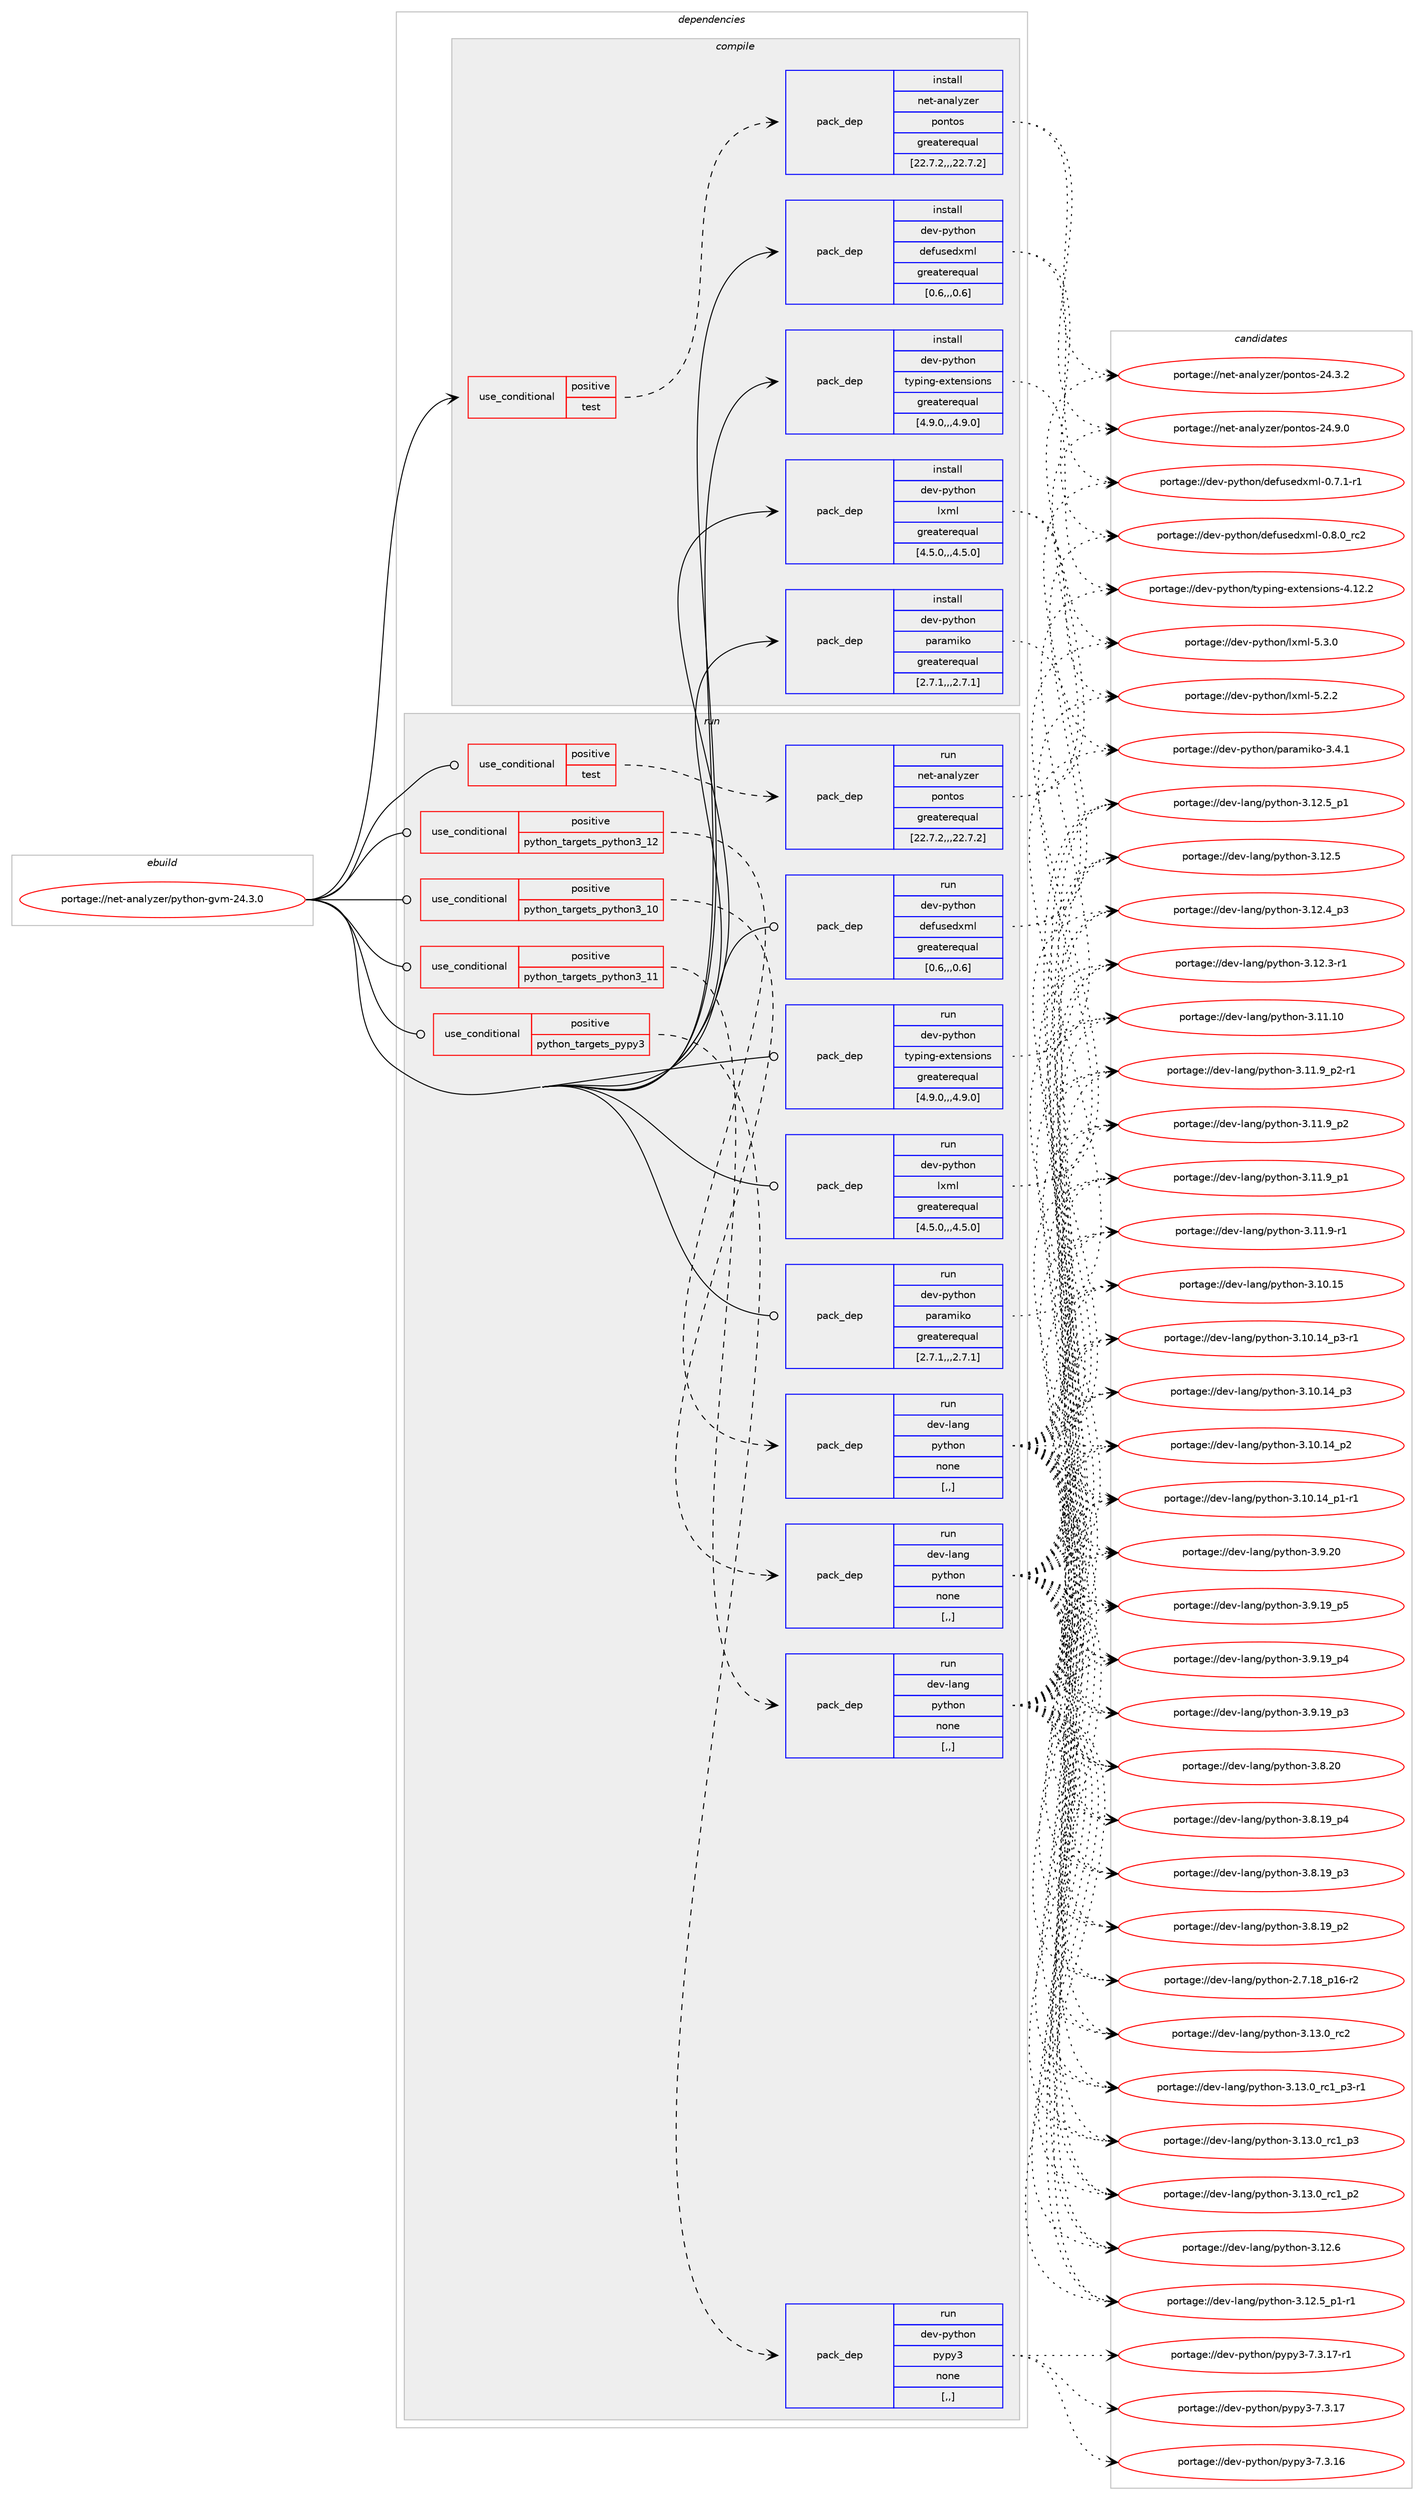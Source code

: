 digraph prolog {

# *************
# Graph options
# *************

newrank=true;
concentrate=true;
compound=true;
graph [rankdir=LR,fontname=Helvetica,fontsize=10,ranksep=1.5];#, ranksep=2.5, nodesep=0.2];
edge  [arrowhead=vee];
node  [fontname=Helvetica,fontsize=10];

# **********
# The ebuild
# **********

subgraph cluster_leftcol {
color=gray;
label=<<i>ebuild</i>>;
id [label="portage://net-analyzer/python-gvm-24.3.0", color=red, width=4, href="../net-analyzer/python-gvm-24.3.0.svg"];
}

# ****************
# The dependencies
# ****************

subgraph cluster_midcol {
color=gray;
label=<<i>dependencies</i>>;
subgraph cluster_compile {
fillcolor="#eeeeee";
style=filled;
label=<<i>compile</i>>;
subgraph cond222349 {
dependency853306 [label=<<TABLE BORDER="0" CELLBORDER="1" CELLSPACING="0" CELLPADDING="4"><TR><TD ROWSPAN="3" CELLPADDING="10">use_conditional</TD></TR><TR><TD>positive</TD></TR><TR><TD>test</TD></TR></TABLE>>, shape=none, color=red];
subgraph pack624604 {
dependency853307 [label=<<TABLE BORDER="0" CELLBORDER="1" CELLSPACING="0" CELLPADDING="4" WIDTH="220"><TR><TD ROWSPAN="6" CELLPADDING="30">pack_dep</TD></TR><TR><TD WIDTH="110">install</TD></TR><TR><TD>net-analyzer</TD></TR><TR><TD>pontos</TD></TR><TR><TD>greaterequal</TD></TR><TR><TD>[22.7.2,,,22.7.2]</TD></TR></TABLE>>, shape=none, color=blue];
}
dependency853306:e -> dependency853307:w [weight=20,style="dashed",arrowhead="vee"];
}
id:e -> dependency853306:w [weight=20,style="solid",arrowhead="vee"];
subgraph pack624605 {
dependency853308 [label=<<TABLE BORDER="0" CELLBORDER="1" CELLSPACING="0" CELLPADDING="4" WIDTH="220"><TR><TD ROWSPAN="6" CELLPADDING="30">pack_dep</TD></TR><TR><TD WIDTH="110">install</TD></TR><TR><TD>dev-python</TD></TR><TR><TD>defusedxml</TD></TR><TR><TD>greaterequal</TD></TR><TR><TD>[0.6,,,0.6]</TD></TR></TABLE>>, shape=none, color=blue];
}
id:e -> dependency853308:w [weight=20,style="solid",arrowhead="vee"];
subgraph pack624606 {
dependency853309 [label=<<TABLE BORDER="0" CELLBORDER="1" CELLSPACING="0" CELLPADDING="4" WIDTH="220"><TR><TD ROWSPAN="6" CELLPADDING="30">pack_dep</TD></TR><TR><TD WIDTH="110">install</TD></TR><TR><TD>dev-python</TD></TR><TR><TD>lxml</TD></TR><TR><TD>greaterequal</TD></TR><TR><TD>[4.5.0,,,4.5.0]</TD></TR></TABLE>>, shape=none, color=blue];
}
id:e -> dependency853309:w [weight=20,style="solid",arrowhead="vee"];
subgraph pack624607 {
dependency853310 [label=<<TABLE BORDER="0" CELLBORDER="1" CELLSPACING="0" CELLPADDING="4" WIDTH="220"><TR><TD ROWSPAN="6" CELLPADDING="30">pack_dep</TD></TR><TR><TD WIDTH="110">install</TD></TR><TR><TD>dev-python</TD></TR><TR><TD>paramiko</TD></TR><TR><TD>greaterequal</TD></TR><TR><TD>[2.7.1,,,2.7.1]</TD></TR></TABLE>>, shape=none, color=blue];
}
id:e -> dependency853310:w [weight=20,style="solid",arrowhead="vee"];
subgraph pack624608 {
dependency853311 [label=<<TABLE BORDER="0" CELLBORDER="1" CELLSPACING="0" CELLPADDING="4" WIDTH="220"><TR><TD ROWSPAN="6" CELLPADDING="30">pack_dep</TD></TR><TR><TD WIDTH="110">install</TD></TR><TR><TD>dev-python</TD></TR><TR><TD>typing-extensions</TD></TR><TR><TD>greaterequal</TD></TR><TR><TD>[4.9.0,,,4.9.0]</TD></TR></TABLE>>, shape=none, color=blue];
}
id:e -> dependency853311:w [weight=20,style="solid",arrowhead="vee"];
}
subgraph cluster_compileandrun {
fillcolor="#eeeeee";
style=filled;
label=<<i>compile and run</i>>;
}
subgraph cluster_run {
fillcolor="#eeeeee";
style=filled;
label=<<i>run</i>>;
subgraph cond222350 {
dependency853312 [label=<<TABLE BORDER="0" CELLBORDER="1" CELLSPACING="0" CELLPADDING="4"><TR><TD ROWSPAN="3" CELLPADDING="10">use_conditional</TD></TR><TR><TD>positive</TD></TR><TR><TD>python_targets_pypy3</TD></TR></TABLE>>, shape=none, color=red];
subgraph pack624609 {
dependency853313 [label=<<TABLE BORDER="0" CELLBORDER="1" CELLSPACING="0" CELLPADDING="4" WIDTH="220"><TR><TD ROWSPAN="6" CELLPADDING="30">pack_dep</TD></TR><TR><TD WIDTH="110">run</TD></TR><TR><TD>dev-python</TD></TR><TR><TD>pypy3</TD></TR><TR><TD>none</TD></TR><TR><TD>[,,]</TD></TR></TABLE>>, shape=none, color=blue];
}
dependency853312:e -> dependency853313:w [weight=20,style="dashed",arrowhead="vee"];
}
id:e -> dependency853312:w [weight=20,style="solid",arrowhead="odot"];
subgraph cond222351 {
dependency853314 [label=<<TABLE BORDER="0" CELLBORDER="1" CELLSPACING="0" CELLPADDING="4"><TR><TD ROWSPAN="3" CELLPADDING="10">use_conditional</TD></TR><TR><TD>positive</TD></TR><TR><TD>python_targets_python3_10</TD></TR></TABLE>>, shape=none, color=red];
subgraph pack624610 {
dependency853315 [label=<<TABLE BORDER="0" CELLBORDER="1" CELLSPACING="0" CELLPADDING="4" WIDTH="220"><TR><TD ROWSPAN="6" CELLPADDING="30">pack_dep</TD></TR><TR><TD WIDTH="110">run</TD></TR><TR><TD>dev-lang</TD></TR><TR><TD>python</TD></TR><TR><TD>none</TD></TR><TR><TD>[,,]</TD></TR></TABLE>>, shape=none, color=blue];
}
dependency853314:e -> dependency853315:w [weight=20,style="dashed",arrowhead="vee"];
}
id:e -> dependency853314:w [weight=20,style="solid",arrowhead="odot"];
subgraph cond222352 {
dependency853316 [label=<<TABLE BORDER="0" CELLBORDER="1" CELLSPACING="0" CELLPADDING="4"><TR><TD ROWSPAN="3" CELLPADDING="10">use_conditional</TD></TR><TR><TD>positive</TD></TR><TR><TD>python_targets_python3_11</TD></TR></TABLE>>, shape=none, color=red];
subgraph pack624611 {
dependency853317 [label=<<TABLE BORDER="0" CELLBORDER="1" CELLSPACING="0" CELLPADDING="4" WIDTH="220"><TR><TD ROWSPAN="6" CELLPADDING="30">pack_dep</TD></TR><TR><TD WIDTH="110">run</TD></TR><TR><TD>dev-lang</TD></TR><TR><TD>python</TD></TR><TR><TD>none</TD></TR><TR><TD>[,,]</TD></TR></TABLE>>, shape=none, color=blue];
}
dependency853316:e -> dependency853317:w [weight=20,style="dashed",arrowhead="vee"];
}
id:e -> dependency853316:w [weight=20,style="solid",arrowhead="odot"];
subgraph cond222353 {
dependency853318 [label=<<TABLE BORDER="0" CELLBORDER="1" CELLSPACING="0" CELLPADDING="4"><TR><TD ROWSPAN="3" CELLPADDING="10">use_conditional</TD></TR><TR><TD>positive</TD></TR><TR><TD>python_targets_python3_12</TD></TR></TABLE>>, shape=none, color=red];
subgraph pack624612 {
dependency853319 [label=<<TABLE BORDER="0" CELLBORDER="1" CELLSPACING="0" CELLPADDING="4" WIDTH="220"><TR><TD ROWSPAN="6" CELLPADDING="30">pack_dep</TD></TR><TR><TD WIDTH="110">run</TD></TR><TR><TD>dev-lang</TD></TR><TR><TD>python</TD></TR><TR><TD>none</TD></TR><TR><TD>[,,]</TD></TR></TABLE>>, shape=none, color=blue];
}
dependency853318:e -> dependency853319:w [weight=20,style="dashed",arrowhead="vee"];
}
id:e -> dependency853318:w [weight=20,style="solid",arrowhead="odot"];
subgraph cond222354 {
dependency853320 [label=<<TABLE BORDER="0" CELLBORDER="1" CELLSPACING="0" CELLPADDING="4"><TR><TD ROWSPAN="3" CELLPADDING="10">use_conditional</TD></TR><TR><TD>positive</TD></TR><TR><TD>test</TD></TR></TABLE>>, shape=none, color=red];
subgraph pack624613 {
dependency853321 [label=<<TABLE BORDER="0" CELLBORDER="1" CELLSPACING="0" CELLPADDING="4" WIDTH="220"><TR><TD ROWSPAN="6" CELLPADDING="30">pack_dep</TD></TR><TR><TD WIDTH="110">run</TD></TR><TR><TD>net-analyzer</TD></TR><TR><TD>pontos</TD></TR><TR><TD>greaterequal</TD></TR><TR><TD>[22.7.2,,,22.7.2]</TD></TR></TABLE>>, shape=none, color=blue];
}
dependency853320:e -> dependency853321:w [weight=20,style="dashed",arrowhead="vee"];
}
id:e -> dependency853320:w [weight=20,style="solid",arrowhead="odot"];
subgraph pack624614 {
dependency853322 [label=<<TABLE BORDER="0" CELLBORDER="1" CELLSPACING="0" CELLPADDING="4" WIDTH="220"><TR><TD ROWSPAN="6" CELLPADDING="30">pack_dep</TD></TR><TR><TD WIDTH="110">run</TD></TR><TR><TD>dev-python</TD></TR><TR><TD>defusedxml</TD></TR><TR><TD>greaterequal</TD></TR><TR><TD>[0.6,,,0.6]</TD></TR></TABLE>>, shape=none, color=blue];
}
id:e -> dependency853322:w [weight=20,style="solid",arrowhead="odot"];
subgraph pack624615 {
dependency853323 [label=<<TABLE BORDER="0" CELLBORDER="1" CELLSPACING="0" CELLPADDING="4" WIDTH="220"><TR><TD ROWSPAN="6" CELLPADDING="30">pack_dep</TD></TR><TR><TD WIDTH="110">run</TD></TR><TR><TD>dev-python</TD></TR><TR><TD>lxml</TD></TR><TR><TD>greaterequal</TD></TR><TR><TD>[4.5.0,,,4.5.0]</TD></TR></TABLE>>, shape=none, color=blue];
}
id:e -> dependency853323:w [weight=20,style="solid",arrowhead="odot"];
subgraph pack624616 {
dependency853324 [label=<<TABLE BORDER="0" CELLBORDER="1" CELLSPACING="0" CELLPADDING="4" WIDTH="220"><TR><TD ROWSPAN="6" CELLPADDING="30">pack_dep</TD></TR><TR><TD WIDTH="110">run</TD></TR><TR><TD>dev-python</TD></TR><TR><TD>paramiko</TD></TR><TR><TD>greaterequal</TD></TR><TR><TD>[2.7.1,,,2.7.1]</TD></TR></TABLE>>, shape=none, color=blue];
}
id:e -> dependency853324:w [weight=20,style="solid",arrowhead="odot"];
subgraph pack624617 {
dependency853325 [label=<<TABLE BORDER="0" CELLBORDER="1" CELLSPACING="0" CELLPADDING="4" WIDTH="220"><TR><TD ROWSPAN="6" CELLPADDING="30">pack_dep</TD></TR><TR><TD WIDTH="110">run</TD></TR><TR><TD>dev-python</TD></TR><TR><TD>typing-extensions</TD></TR><TR><TD>greaterequal</TD></TR><TR><TD>[4.9.0,,,4.9.0]</TD></TR></TABLE>>, shape=none, color=blue];
}
id:e -> dependency853325:w [weight=20,style="solid",arrowhead="odot"];
}
}

# **************
# The candidates
# **************

subgraph cluster_choices {
rank=same;
color=gray;
label=<<i>candidates</i>>;

subgraph choice624604 {
color=black;
nodesep=1;
choice1101011164597110971081211221011144711211111011611111545505246574648 [label="portage://net-analyzer/pontos-24.9.0", color=red, width=4,href="../net-analyzer/pontos-24.9.0.svg"];
choice1101011164597110971081211221011144711211111011611111545505246514650 [label="portage://net-analyzer/pontos-24.3.2", color=red, width=4,href="../net-analyzer/pontos-24.3.2.svg"];
dependency853307:e -> choice1101011164597110971081211221011144711211111011611111545505246574648:w [style=dotted,weight="100"];
dependency853307:e -> choice1101011164597110971081211221011144711211111011611111545505246514650:w [style=dotted,weight="100"];
}
subgraph choice624605 {
color=black;
nodesep=1;
choice1001011184511212111610411111047100101102117115101100120109108454846564648951149950 [label="portage://dev-python/defusedxml-0.8.0_rc2", color=red, width=4,href="../dev-python/defusedxml-0.8.0_rc2.svg"];
choice10010111845112121116104111110471001011021171151011001201091084548465546494511449 [label="portage://dev-python/defusedxml-0.7.1-r1", color=red, width=4,href="../dev-python/defusedxml-0.7.1-r1.svg"];
dependency853308:e -> choice1001011184511212111610411111047100101102117115101100120109108454846564648951149950:w [style=dotted,weight="100"];
dependency853308:e -> choice10010111845112121116104111110471001011021171151011001201091084548465546494511449:w [style=dotted,weight="100"];
}
subgraph choice624606 {
color=black;
nodesep=1;
choice1001011184511212111610411111047108120109108455346514648 [label="portage://dev-python/lxml-5.3.0", color=red, width=4,href="../dev-python/lxml-5.3.0.svg"];
choice1001011184511212111610411111047108120109108455346504650 [label="portage://dev-python/lxml-5.2.2", color=red, width=4,href="../dev-python/lxml-5.2.2.svg"];
dependency853309:e -> choice1001011184511212111610411111047108120109108455346514648:w [style=dotted,weight="100"];
dependency853309:e -> choice1001011184511212111610411111047108120109108455346504650:w [style=dotted,weight="100"];
}
subgraph choice624607 {
color=black;
nodesep=1;
choice10010111845112121116104111110471129711497109105107111455146524649 [label="portage://dev-python/paramiko-3.4.1", color=red, width=4,href="../dev-python/paramiko-3.4.1.svg"];
dependency853310:e -> choice10010111845112121116104111110471129711497109105107111455146524649:w [style=dotted,weight="100"];
}
subgraph choice624608 {
color=black;
nodesep=1;
choice10010111845112121116104111110471161211121051101034510112011610111011510511111011545524649504650 [label="portage://dev-python/typing-extensions-4.12.2", color=red, width=4,href="../dev-python/typing-extensions-4.12.2.svg"];
dependency853311:e -> choice10010111845112121116104111110471161211121051101034510112011610111011510511111011545524649504650:w [style=dotted,weight="100"];
}
subgraph choice624609 {
color=black;
nodesep=1;
choice100101118451121211161041111104711212111212151455546514649554511449 [label="portage://dev-python/pypy3-7.3.17-r1", color=red, width=4,href="../dev-python/pypy3-7.3.17-r1.svg"];
choice10010111845112121116104111110471121211121215145554651464955 [label="portage://dev-python/pypy3-7.3.17", color=red, width=4,href="../dev-python/pypy3-7.3.17.svg"];
choice10010111845112121116104111110471121211121215145554651464954 [label="portage://dev-python/pypy3-7.3.16", color=red, width=4,href="../dev-python/pypy3-7.3.16.svg"];
dependency853313:e -> choice100101118451121211161041111104711212111212151455546514649554511449:w [style=dotted,weight="100"];
dependency853313:e -> choice10010111845112121116104111110471121211121215145554651464955:w [style=dotted,weight="100"];
dependency853313:e -> choice10010111845112121116104111110471121211121215145554651464954:w [style=dotted,weight="100"];
}
subgraph choice624610 {
color=black;
nodesep=1;
choice10010111845108971101034711212111610411111045514649514648951149950 [label="portage://dev-lang/python-3.13.0_rc2", color=red, width=4,href="../dev-lang/python-3.13.0_rc2.svg"];
choice1001011184510897110103471121211161041111104551464951464895114994995112514511449 [label="portage://dev-lang/python-3.13.0_rc1_p3-r1", color=red, width=4,href="../dev-lang/python-3.13.0_rc1_p3-r1.svg"];
choice100101118451089711010347112121116104111110455146495146489511499499511251 [label="portage://dev-lang/python-3.13.0_rc1_p3", color=red, width=4,href="../dev-lang/python-3.13.0_rc1_p3.svg"];
choice100101118451089711010347112121116104111110455146495146489511499499511250 [label="portage://dev-lang/python-3.13.0_rc1_p2", color=red, width=4,href="../dev-lang/python-3.13.0_rc1_p2.svg"];
choice10010111845108971101034711212111610411111045514649504654 [label="portage://dev-lang/python-3.12.6", color=red, width=4,href="../dev-lang/python-3.12.6.svg"];
choice1001011184510897110103471121211161041111104551464950465395112494511449 [label="portage://dev-lang/python-3.12.5_p1-r1", color=red, width=4,href="../dev-lang/python-3.12.5_p1-r1.svg"];
choice100101118451089711010347112121116104111110455146495046539511249 [label="portage://dev-lang/python-3.12.5_p1", color=red, width=4,href="../dev-lang/python-3.12.5_p1.svg"];
choice10010111845108971101034711212111610411111045514649504653 [label="portage://dev-lang/python-3.12.5", color=red, width=4,href="../dev-lang/python-3.12.5.svg"];
choice100101118451089711010347112121116104111110455146495046529511251 [label="portage://dev-lang/python-3.12.4_p3", color=red, width=4,href="../dev-lang/python-3.12.4_p3.svg"];
choice100101118451089711010347112121116104111110455146495046514511449 [label="portage://dev-lang/python-3.12.3-r1", color=red, width=4,href="../dev-lang/python-3.12.3-r1.svg"];
choice1001011184510897110103471121211161041111104551464949464948 [label="portage://dev-lang/python-3.11.10", color=red, width=4,href="../dev-lang/python-3.11.10.svg"];
choice1001011184510897110103471121211161041111104551464949465795112504511449 [label="portage://dev-lang/python-3.11.9_p2-r1", color=red, width=4,href="../dev-lang/python-3.11.9_p2-r1.svg"];
choice100101118451089711010347112121116104111110455146494946579511250 [label="portage://dev-lang/python-3.11.9_p2", color=red, width=4,href="../dev-lang/python-3.11.9_p2.svg"];
choice100101118451089711010347112121116104111110455146494946579511249 [label="portage://dev-lang/python-3.11.9_p1", color=red, width=4,href="../dev-lang/python-3.11.9_p1.svg"];
choice100101118451089711010347112121116104111110455146494946574511449 [label="portage://dev-lang/python-3.11.9-r1", color=red, width=4,href="../dev-lang/python-3.11.9-r1.svg"];
choice1001011184510897110103471121211161041111104551464948464953 [label="portage://dev-lang/python-3.10.15", color=red, width=4,href="../dev-lang/python-3.10.15.svg"];
choice100101118451089711010347112121116104111110455146494846495295112514511449 [label="portage://dev-lang/python-3.10.14_p3-r1", color=red, width=4,href="../dev-lang/python-3.10.14_p3-r1.svg"];
choice10010111845108971101034711212111610411111045514649484649529511251 [label="portage://dev-lang/python-3.10.14_p3", color=red, width=4,href="../dev-lang/python-3.10.14_p3.svg"];
choice10010111845108971101034711212111610411111045514649484649529511250 [label="portage://dev-lang/python-3.10.14_p2", color=red, width=4,href="../dev-lang/python-3.10.14_p2.svg"];
choice100101118451089711010347112121116104111110455146494846495295112494511449 [label="portage://dev-lang/python-3.10.14_p1-r1", color=red, width=4,href="../dev-lang/python-3.10.14_p1-r1.svg"];
choice10010111845108971101034711212111610411111045514657465048 [label="portage://dev-lang/python-3.9.20", color=red, width=4,href="../dev-lang/python-3.9.20.svg"];
choice100101118451089711010347112121116104111110455146574649579511253 [label="portage://dev-lang/python-3.9.19_p5", color=red, width=4,href="../dev-lang/python-3.9.19_p5.svg"];
choice100101118451089711010347112121116104111110455146574649579511252 [label="portage://dev-lang/python-3.9.19_p4", color=red, width=4,href="../dev-lang/python-3.9.19_p4.svg"];
choice100101118451089711010347112121116104111110455146574649579511251 [label="portage://dev-lang/python-3.9.19_p3", color=red, width=4,href="../dev-lang/python-3.9.19_p3.svg"];
choice10010111845108971101034711212111610411111045514656465048 [label="portage://dev-lang/python-3.8.20", color=red, width=4,href="../dev-lang/python-3.8.20.svg"];
choice100101118451089711010347112121116104111110455146564649579511252 [label="portage://dev-lang/python-3.8.19_p4", color=red, width=4,href="../dev-lang/python-3.8.19_p4.svg"];
choice100101118451089711010347112121116104111110455146564649579511251 [label="portage://dev-lang/python-3.8.19_p3", color=red, width=4,href="../dev-lang/python-3.8.19_p3.svg"];
choice100101118451089711010347112121116104111110455146564649579511250 [label="portage://dev-lang/python-3.8.19_p2", color=red, width=4,href="../dev-lang/python-3.8.19_p2.svg"];
choice100101118451089711010347112121116104111110455046554649569511249544511450 [label="portage://dev-lang/python-2.7.18_p16-r2", color=red, width=4,href="../dev-lang/python-2.7.18_p16-r2.svg"];
dependency853315:e -> choice10010111845108971101034711212111610411111045514649514648951149950:w [style=dotted,weight="100"];
dependency853315:e -> choice1001011184510897110103471121211161041111104551464951464895114994995112514511449:w [style=dotted,weight="100"];
dependency853315:e -> choice100101118451089711010347112121116104111110455146495146489511499499511251:w [style=dotted,weight="100"];
dependency853315:e -> choice100101118451089711010347112121116104111110455146495146489511499499511250:w [style=dotted,weight="100"];
dependency853315:e -> choice10010111845108971101034711212111610411111045514649504654:w [style=dotted,weight="100"];
dependency853315:e -> choice1001011184510897110103471121211161041111104551464950465395112494511449:w [style=dotted,weight="100"];
dependency853315:e -> choice100101118451089711010347112121116104111110455146495046539511249:w [style=dotted,weight="100"];
dependency853315:e -> choice10010111845108971101034711212111610411111045514649504653:w [style=dotted,weight="100"];
dependency853315:e -> choice100101118451089711010347112121116104111110455146495046529511251:w [style=dotted,weight="100"];
dependency853315:e -> choice100101118451089711010347112121116104111110455146495046514511449:w [style=dotted,weight="100"];
dependency853315:e -> choice1001011184510897110103471121211161041111104551464949464948:w [style=dotted,weight="100"];
dependency853315:e -> choice1001011184510897110103471121211161041111104551464949465795112504511449:w [style=dotted,weight="100"];
dependency853315:e -> choice100101118451089711010347112121116104111110455146494946579511250:w [style=dotted,weight="100"];
dependency853315:e -> choice100101118451089711010347112121116104111110455146494946579511249:w [style=dotted,weight="100"];
dependency853315:e -> choice100101118451089711010347112121116104111110455146494946574511449:w [style=dotted,weight="100"];
dependency853315:e -> choice1001011184510897110103471121211161041111104551464948464953:w [style=dotted,weight="100"];
dependency853315:e -> choice100101118451089711010347112121116104111110455146494846495295112514511449:w [style=dotted,weight="100"];
dependency853315:e -> choice10010111845108971101034711212111610411111045514649484649529511251:w [style=dotted,weight="100"];
dependency853315:e -> choice10010111845108971101034711212111610411111045514649484649529511250:w [style=dotted,weight="100"];
dependency853315:e -> choice100101118451089711010347112121116104111110455146494846495295112494511449:w [style=dotted,weight="100"];
dependency853315:e -> choice10010111845108971101034711212111610411111045514657465048:w [style=dotted,weight="100"];
dependency853315:e -> choice100101118451089711010347112121116104111110455146574649579511253:w [style=dotted,weight="100"];
dependency853315:e -> choice100101118451089711010347112121116104111110455146574649579511252:w [style=dotted,weight="100"];
dependency853315:e -> choice100101118451089711010347112121116104111110455146574649579511251:w [style=dotted,weight="100"];
dependency853315:e -> choice10010111845108971101034711212111610411111045514656465048:w [style=dotted,weight="100"];
dependency853315:e -> choice100101118451089711010347112121116104111110455146564649579511252:w [style=dotted,weight="100"];
dependency853315:e -> choice100101118451089711010347112121116104111110455146564649579511251:w [style=dotted,weight="100"];
dependency853315:e -> choice100101118451089711010347112121116104111110455146564649579511250:w [style=dotted,weight="100"];
dependency853315:e -> choice100101118451089711010347112121116104111110455046554649569511249544511450:w [style=dotted,weight="100"];
}
subgraph choice624611 {
color=black;
nodesep=1;
choice10010111845108971101034711212111610411111045514649514648951149950 [label="portage://dev-lang/python-3.13.0_rc2", color=red, width=4,href="../dev-lang/python-3.13.0_rc2.svg"];
choice1001011184510897110103471121211161041111104551464951464895114994995112514511449 [label="portage://dev-lang/python-3.13.0_rc1_p3-r1", color=red, width=4,href="../dev-lang/python-3.13.0_rc1_p3-r1.svg"];
choice100101118451089711010347112121116104111110455146495146489511499499511251 [label="portage://dev-lang/python-3.13.0_rc1_p3", color=red, width=4,href="../dev-lang/python-3.13.0_rc1_p3.svg"];
choice100101118451089711010347112121116104111110455146495146489511499499511250 [label="portage://dev-lang/python-3.13.0_rc1_p2", color=red, width=4,href="../dev-lang/python-3.13.0_rc1_p2.svg"];
choice10010111845108971101034711212111610411111045514649504654 [label="portage://dev-lang/python-3.12.6", color=red, width=4,href="../dev-lang/python-3.12.6.svg"];
choice1001011184510897110103471121211161041111104551464950465395112494511449 [label="portage://dev-lang/python-3.12.5_p1-r1", color=red, width=4,href="../dev-lang/python-3.12.5_p1-r1.svg"];
choice100101118451089711010347112121116104111110455146495046539511249 [label="portage://dev-lang/python-3.12.5_p1", color=red, width=4,href="../dev-lang/python-3.12.5_p1.svg"];
choice10010111845108971101034711212111610411111045514649504653 [label="portage://dev-lang/python-3.12.5", color=red, width=4,href="../dev-lang/python-3.12.5.svg"];
choice100101118451089711010347112121116104111110455146495046529511251 [label="portage://dev-lang/python-3.12.4_p3", color=red, width=4,href="../dev-lang/python-3.12.4_p3.svg"];
choice100101118451089711010347112121116104111110455146495046514511449 [label="portage://dev-lang/python-3.12.3-r1", color=red, width=4,href="../dev-lang/python-3.12.3-r1.svg"];
choice1001011184510897110103471121211161041111104551464949464948 [label="portage://dev-lang/python-3.11.10", color=red, width=4,href="../dev-lang/python-3.11.10.svg"];
choice1001011184510897110103471121211161041111104551464949465795112504511449 [label="portage://dev-lang/python-3.11.9_p2-r1", color=red, width=4,href="../dev-lang/python-3.11.9_p2-r1.svg"];
choice100101118451089711010347112121116104111110455146494946579511250 [label="portage://dev-lang/python-3.11.9_p2", color=red, width=4,href="../dev-lang/python-3.11.9_p2.svg"];
choice100101118451089711010347112121116104111110455146494946579511249 [label="portage://dev-lang/python-3.11.9_p1", color=red, width=4,href="../dev-lang/python-3.11.9_p1.svg"];
choice100101118451089711010347112121116104111110455146494946574511449 [label="portage://dev-lang/python-3.11.9-r1", color=red, width=4,href="../dev-lang/python-3.11.9-r1.svg"];
choice1001011184510897110103471121211161041111104551464948464953 [label="portage://dev-lang/python-3.10.15", color=red, width=4,href="../dev-lang/python-3.10.15.svg"];
choice100101118451089711010347112121116104111110455146494846495295112514511449 [label="portage://dev-lang/python-3.10.14_p3-r1", color=red, width=4,href="../dev-lang/python-3.10.14_p3-r1.svg"];
choice10010111845108971101034711212111610411111045514649484649529511251 [label="portage://dev-lang/python-3.10.14_p3", color=red, width=4,href="../dev-lang/python-3.10.14_p3.svg"];
choice10010111845108971101034711212111610411111045514649484649529511250 [label="portage://dev-lang/python-3.10.14_p2", color=red, width=4,href="../dev-lang/python-3.10.14_p2.svg"];
choice100101118451089711010347112121116104111110455146494846495295112494511449 [label="portage://dev-lang/python-3.10.14_p1-r1", color=red, width=4,href="../dev-lang/python-3.10.14_p1-r1.svg"];
choice10010111845108971101034711212111610411111045514657465048 [label="portage://dev-lang/python-3.9.20", color=red, width=4,href="../dev-lang/python-3.9.20.svg"];
choice100101118451089711010347112121116104111110455146574649579511253 [label="portage://dev-lang/python-3.9.19_p5", color=red, width=4,href="../dev-lang/python-3.9.19_p5.svg"];
choice100101118451089711010347112121116104111110455146574649579511252 [label="portage://dev-lang/python-3.9.19_p4", color=red, width=4,href="../dev-lang/python-3.9.19_p4.svg"];
choice100101118451089711010347112121116104111110455146574649579511251 [label="portage://dev-lang/python-3.9.19_p3", color=red, width=4,href="../dev-lang/python-3.9.19_p3.svg"];
choice10010111845108971101034711212111610411111045514656465048 [label="portage://dev-lang/python-3.8.20", color=red, width=4,href="../dev-lang/python-3.8.20.svg"];
choice100101118451089711010347112121116104111110455146564649579511252 [label="portage://dev-lang/python-3.8.19_p4", color=red, width=4,href="../dev-lang/python-3.8.19_p4.svg"];
choice100101118451089711010347112121116104111110455146564649579511251 [label="portage://dev-lang/python-3.8.19_p3", color=red, width=4,href="../dev-lang/python-3.8.19_p3.svg"];
choice100101118451089711010347112121116104111110455146564649579511250 [label="portage://dev-lang/python-3.8.19_p2", color=red, width=4,href="../dev-lang/python-3.8.19_p2.svg"];
choice100101118451089711010347112121116104111110455046554649569511249544511450 [label="portage://dev-lang/python-2.7.18_p16-r2", color=red, width=4,href="../dev-lang/python-2.7.18_p16-r2.svg"];
dependency853317:e -> choice10010111845108971101034711212111610411111045514649514648951149950:w [style=dotted,weight="100"];
dependency853317:e -> choice1001011184510897110103471121211161041111104551464951464895114994995112514511449:w [style=dotted,weight="100"];
dependency853317:e -> choice100101118451089711010347112121116104111110455146495146489511499499511251:w [style=dotted,weight="100"];
dependency853317:e -> choice100101118451089711010347112121116104111110455146495146489511499499511250:w [style=dotted,weight="100"];
dependency853317:e -> choice10010111845108971101034711212111610411111045514649504654:w [style=dotted,weight="100"];
dependency853317:e -> choice1001011184510897110103471121211161041111104551464950465395112494511449:w [style=dotted,weight="100"];
dependency853317:e -> choice100101118451089711010347112121116104111110455146495046539511249:w [style=dotted,weight="100"];
dependency853317:e -> choice10010111845108971101034711212111610411111045514649504653:w [style=dotted,weight="100"];
dependency853317:e -> choice100101118451089711010347112121116104111110455146495046529511251:w [style=dotted,weight="100"];
dependency853317:e -> choice100101118451089711010347112121116104111110455146495046514511449:w [style=dotted,weight="100"];
dependency853317:e -> choice1001011184510897110103471121211161041111104551464949464948:w [style=dotted,weight="100"];
dependency853317:e -> choice1001011184510897110103471121211161041111104551464949465795112504511449:w [style=dotted,weight="100"];
dependency853317:e -> choice100101118451089711010347112121116104111110455146494946579511250:w [style=dotted,weight="100"];
dependency853317:e -> choice100101118451089711010347112121116104111110455146494946579511249:w [style=dotted,weight="100"];
dependency853317:e -> choice100101118451089711010347112121116104111110455146494946574511449:w [style=dotted,weight="100"];
dependency853317:e -> choice1001011184510897110103471121211161041111104551464948464953:w [style=dotted,weight="100"];
dependency853317:e -> choice100101118451089711010347112121116104111110455146494846495295112514511449:w [style=dotted,weight="100"];
dependency853317:e -> choice10010111845108971101034711212111610411111045514649484649529511251:w [style=dotted,weight="100"];
dependency853317:e -> choice10010111845108971101034711212111610411111045514649484649529511250:w [style=dotted,weight="100"];
dependency853317:e -> choice100101118451089711010347112121116104111110455146494846495295112494511449:w [style=dotted,weight="100"];
dependency853317:e -> choice10010111845108971101034711212111610411111045514657465048:w [style=dotted,weight="100"];
dependency853317:e -> choice100101118451089711010347112121116104111110455146574649579511253:w [style=dotted,weight="100"];
dependency853317:e -> choice100101118451089711010347112121116104111110455146574649579511252:w [style=dotted,weight="100"];
dependency853317:e -> choice100101118451089711010347112121116104111110455146574649579511251:w [style=dotted,weight="100"];
dependency853317:e -> choice10010111845108971101034711212111610411111045514656465048:w [style=dotted,weight="100"];
dependency853317:e -> choice100101118451089711010347112121116104111110455146564649579511252:w [style=dotted,weight="100"];
dependency853317:e -> choice100101118451089711010347112121116104111110455146564649579511251:w [style=dotted,weight="100"];
dependency853317:e -> choice100101118451089711010347112121116104111110455146564649579511250:w [style=dotted,weight="100"];
dependency853317:e -> choice100101118451089711010347112121116104111110455046554649569511249544511450:w [style=dotted,weight="100"];
}
subgraph choice624612 {
color=black;
nodesep=1;
choice10010111845108971101034711212111610411111045514649514648951149950 [label="portage://dev-lang/python-3.13.0_rc2", color=red, width=4,href="../dev-lang/python-3.13.0_rc2.svg"];
choice1001011184510897110103471121211161041111104551464951464895114994995112514511449 [label="portage://dev-lang/python-3.13.0_rc1_p3-r1", color=red, width=4,href="../dev-lang/python-3.13.0_rc1_p3-r1.svg"];
choice100101118451089711010347112121116104111110455146495146489511499499511251 [label="portage://dev-lang/python-3.13.0_rc1_p3", color=red, width=4,href="../dev-lang/python-3.13.0_rc1_p3.svg"];
choice100101118451089711010347112121116104111110455146495146489511499499511250 [label="portage://dev-lang/python-3.13.0_rc1_p2", color=red, width=4,href="../dev-lang/python-3.13.0_rc1_p2.svg"];
choice10010111845108971101034711212111610411111045514649504654 [label="portage://dev-lang/python-3.12.6", color=red, width=4,href="../dev-lang/python-3.12.6.svg"];
choice1001011184510897110103471121211161041111104551464950465395112494511449 [label="portage://dev-lang/python-3.12.5_p1-r1", color=red, width=4,href="../dev-lang/python-3.12.5_p1-r1.svg"];
choice100101118451089711010347112121116104111110455146495046539511249 [label="portage://dev-lang/python-3.12.5_p1", color=red, width=4,href="../dev-lang/python-3.12.5_p1.svg"];
choice10010111845108971101034711212111610411111045514649504653 [label="portage://dev-lang/python-3.12.5", color=red, width=4,href="../dev-lang/python-3.12.5.svg"];
choice100101118451089711010347112121116104111110455146495046529511251 [label="portage://dev-lang/python-3.12.4_p3", color=red, width=4,href="../dev-lang/python-3.12.4_p3.svg"];
choice100101118451089711010347112121116104111110455146495046514511449 [label="portage://dev-lang/python-3.12.3-r1", color=red, width=4,href="../dev-lang/python-3.12.3-r1.svg"];
choice1001011184510897110103471121211161041111104551464949464948 [label="portage://dev-lang/python-3.11.10", color=red, width=4,href="../dev-lang/python-3.11.10.svg"];
choice1001011184510897110103471121211161041111104551464949465795112504511449 [label="portage://dev-lang/python-3.11.9_p2-r1", color=red, width=4,href="../dev-lang/python-3.11.9_p2-r1.svg"];
choice100101118451089711010347112121116104111110455146494946579511250 [label="portage://dev-lang/python-3.11.9_p2", color=red, width=4,href="../dev-lang/python-3.11.9_p2.svg"];
choice100101118451089711010347112121116104111110455146494946579511249 [label="portage://dev-lang/python-3.11.9_p1", color=red, width=4,href="../dev-lang/python-3.11.9_p1.svg"];
choice100101118451089711010347112121116104111110455146494946574511449 [label="portage://dev-lang/python-3.11.9-r1", color=red, width=4,href="../dev-lang/python-3.11.9-r1.svg"];
choice1001011184510897110103471121211161041111104551464948464953 [label="portage://dev-lang/python-3.10.15", color=red, width=4,href="../dev-lang/python-3.10.15.svg"];
choice100101118451089711010347112121116104111110455146494846495295112514511449 [label="portage://dev-lang/python-3.10.14_p3-r1", color=red, width=4,href="../dev-lang/python-3.10.14_p3-r1.svg"];
choice10010111845108971101034711212111610411111045514649484649529511251 [label="portage://dev-lang/python-3.10.14_p3", color=red, width=4,href="../dev-lang/python-3.10.14_p3.svg"];
choice10010111845108971101034711212111610411111045514649484649529511250 [label="portage://dev-lang/python-3.10.14_p2", color=red, width=4,href="../dev-lang/python-3.10.14_p2.svg"];
choice100101118451089711010347112121116104111110455146494846495295112494511449 [label="portage://dev-lang/python-3.10.14_p1-r1", color=red, width=4,href="../dev-lang/python-3.10.14_p1-r1.svg"];
choice10010111845108971101034711212111610411111045514657465048 [label="portage://dev-lang/python-3.9.20", color=red, width=4,href="../dev-lang/python-3.9.20.svg"];
choice100101118451089711010347112121116104111110455146574649579511253 [label="portage://dev-lang/python-3.9.19_p5", color=red, width=4,href="../dev-lang/python-3.9.19_p5.svg"];
choice100101118451089711010347112121116104111110455146574649579511252 [label="portage://dev-lang/python-3.9.19_p4", color=red, width=4,href="../dev-lang/python-3.9.19_p4.svg"];
choice100101118451089711010347112121116104111110455146574649579511251 [label="portage://dev-lang/python-3.9.19_p3", color=red, width=4,href="../dev-lang/python-3.9.19_p3.svg"];
choice10010111845108971101034711212111610411111045514656465048 [label="portage://dev-lang/python-3.8.20", color=red, width=4,href="../dev-lang/python-3.8.20.svg"];
choice100101118451089711010347112121116104111110455146564649579511252 [label="portage://dev-lang/python-3.8.19_p4", color=red, width=4,href="../dev-lang/python-3.8.19_p4.svg"];
choice100101118451089711010347112121116104111110455146564649579511251 [label="portage://dev-lang/python-3.8.19_p3", color=red, width=4,href="../dev-lang/python-3.8.19_p3.svg"];
choice100101118451089711010347112121116104111110455146564649579511250 [label="portage://dev-lang/python-3.8.19_p2", color=red, width=4,href="../dev-lang/python-3.8.19_p2.svg"];
choice100101118451089711010347112121116104111110455046554649569511249544511450 [label="portage://dev-lang/python-2.7.18_p16-r2", color=red, width=4,href="../dev-lang/python-2.7.18_p16-r2.svg"];
dependency853319:e -> choice10010111845108971101034711212111610411111045514649514648951149950:w [style=dotted,weight="100"];
dependency853319:e -> choice1001011184510897110103471121211161041111104551464951464895114994995112514511449:w [style=dotted,weight="100"];
dependency853319:e -> choice100101118451089711010347112121116104111110455146495146489511499499511251:w [style=dotted,weight="100"];
dependency853319:e -> choice100101118451089711010347112121116104111110455146495146489511499499511250:w [style=dotted,weight="100"];
dependency853319:e -> choice10010111845108971101034711212111610411111045514649504654:w [style=dotted,weight="100"];
dependency853319:e -> choice1001011184510897110103471121211161041111104551464950465395112494511449:w [style=dotted,weight="100"];
dependency853319:e -> choice100101118451089711010347112121116104111110455146495046539511249:w [style=dotted,weight="100"];
dependency853319:e -> choice10010111845108971101034711212111610411111045514649504653:w [style=dotted,weight="100"];
dependency853319:e -> choice100101118451089711010347112121116104111110455146495046529511251:w [style=dotted,weight="100"];
dependency853319:e -> choice100101118451089711010347112121116104111110455146495046514511449:w [style=dotted,weight="100"];
dependency853319:e -> choice1001011184510897110103471121211161041111104551464949464948:w [style=dotted,weight="100"];
dependency853319:e -> choice1001011184510897110103471121211161041111104551464949465795112504511449:w [style=dotted,weight="100"];
dependency853319:e -> choice100101118451089711010347112121116104111110455146494946579511250:w [style=dotted,weight="100"];
dependency853319:e -> choice100101118451089711010347112121116104111110455146494946579511249:w [style=dotted,weight="100"];
dependency853319:e -> choice100101118451089711010347112121116104111110455146494946574511449:w [style=dotted,weight="100"];
dependency853319:e -> choice1001011184510897110103471121211161041111104551464948464953:w [style=dotted,weight="100"];
dependency853319:e -> choice100101118451089711010347112121116104111110455146494846495295112514511449:w [style=dotted,weight="100"];
dependency853319:e -> choice10010111845108971101034711212111610411111045514649484649529511251:w [style=dotted,weight="100"];
dependency853319:e -> choice10010111845108971101034711212111610411111045514649484649529511250:w [style=dotted,weight="100"];
dependency853319:e -> choice100101118451089711010347112121116104111110455146494846495295112494511449:w [style=dotted,weight="100"];
dependency853319:e -> choice10010111845108971101034711212111610411111045514657465048:w [style=dotted,weight="100"];
dependency853319:e -> choice100101118451089711010347112121116104111110455146574649579511253:w [style=dotted,weight="100"];
dependency853319:e -> choice100101118451089711010347112121116104111110455146574649579511252:w [style=dotted,weight="100"];
dependency853319:e -> choice100101118451089711010347112121116104111110455146574649579511251:w [style=dotted,weight="100"];
dependency853319:e -> choice10010111845108971101034711212111610411111045514656465048:w [style=dotted,weight="100"];
dependency853319:e -> choice100101118451089711010347112121116104111110455146564649579511252:w [style=dotted,weight="100"];
dependency853319:e -> choice100101118451089711010347112121116104111110455146564649579511251:w [style=dotted,weight="100"];
dependency853319:e -> choice100101118451089711010347112121116104111110455146564649579511250:w [style=dotted,weight="100"];
dependency853319:e -> choice100101118451089711010347112121116104111110455046554649569511249544511450:w [style=dotted,weight="100"];
}
subgraph choice624613 {
color=black;
nodesep=1;
choice1101011164597110971081211221011144711211111011611111545505246574648 [label="portage://net-analyzer/pontos-24.9.0", color=red, width=4,href="../net-analyzer/pontos-24.9.0.svg"];
choice1101011164597110971081211221011144711211111011611111545505246514650 [label="portage://net-analyzer/pontos-24.3.2", color=red, width=4,href="../net-analyzer/pontos-24.3.2.svg"];
dependency853321:e -> choice1101011164597110971081211221011144711211111011611111545505246574648:w [style=dotted,weight="100"];
dependency853321:e -> choice1101011164597110971081211221011144711211111011611111545505246514650:w [style=dotted,weight="100"];
}
subgraph choice624614 {
color=black;
nodesep=1;
choice1001011184511212111610411111047100101102117115101100120109108454846564648951149950 [label="portage://dev-python/defusedxml-0.8.0_rc2", color=red, width=4,href="../dev-python/defusedxml-0.8.0_rc2.svg"];
choice10010111845112121116104111110471001011021171151011001201091084548465546494511449 [label="portage://dev-python/defusedxml-0.7.1-r1", color=red, width=4,href="../dev-python/defusedxml-0.7.1-r1.svg"];
dependency853322:e -> choice1001011184511212111610411111047100101102117115101100120109108454846564648951149950:w [style=dotted,weight="100"];
dependency853322:e -> choice10010111845112121116104111110471001011021171151011001201091084548465546494511449:w [style=dotted,weight="100"];
}
subgraph choice624615 {
color=black;
nodesep=1;
choice1001011184511212111610411111047108120109108455346514648 [label="portage://dev-python/lxml-5.3.0", color=red, width=4,href="../dev-python/lxml-5.3.0.svg"];
choice1001011184511212111610411111047108120109108455346504650 [label="portage://dev-python/lxml-5.2.2", color=red, width=4,href="../dev-python/lxml-5.2.2.svg"];
dependency853323:e -> choice1001011184511212111610411111047108120109108455346514648:w [style=dotted,weight="100"];
dependency853323:e -> choice1001011184511212111610411111047108120109108455346504650:w [style=dotted,weight="100"];
}
subgraph choice624616 {
color=black;
nodesep=1;
choice10010111845112121116104111110471129711497109105107111455146524649 [label="portage://dev-python/paramiko-3.4.1", color=red, width=4,href="../dev-python/paramiko-3.4.1.svg"];
dependency853324:e -> choice10010111845112121116104111110471129711497109105107111455146524649:w [style=dotted,weight="100"];
}
subgraph choice624617 {
color=black;
nodesep=1;
choice10010111845112121116104111110471161211121051101034510112011610111011510511111011545524649504650 [label="portage://dev-python/typing-extensions-4.12.2", color=red, width=4,href="../dev-python/typing-extensions-4.12.2.svg"];
dependency853325:e -> choice10010111845112121116104111110471161211121051101034510112011610111011510511111011545524649504650:w [style=dotted,weight="100"];
}
}

}
